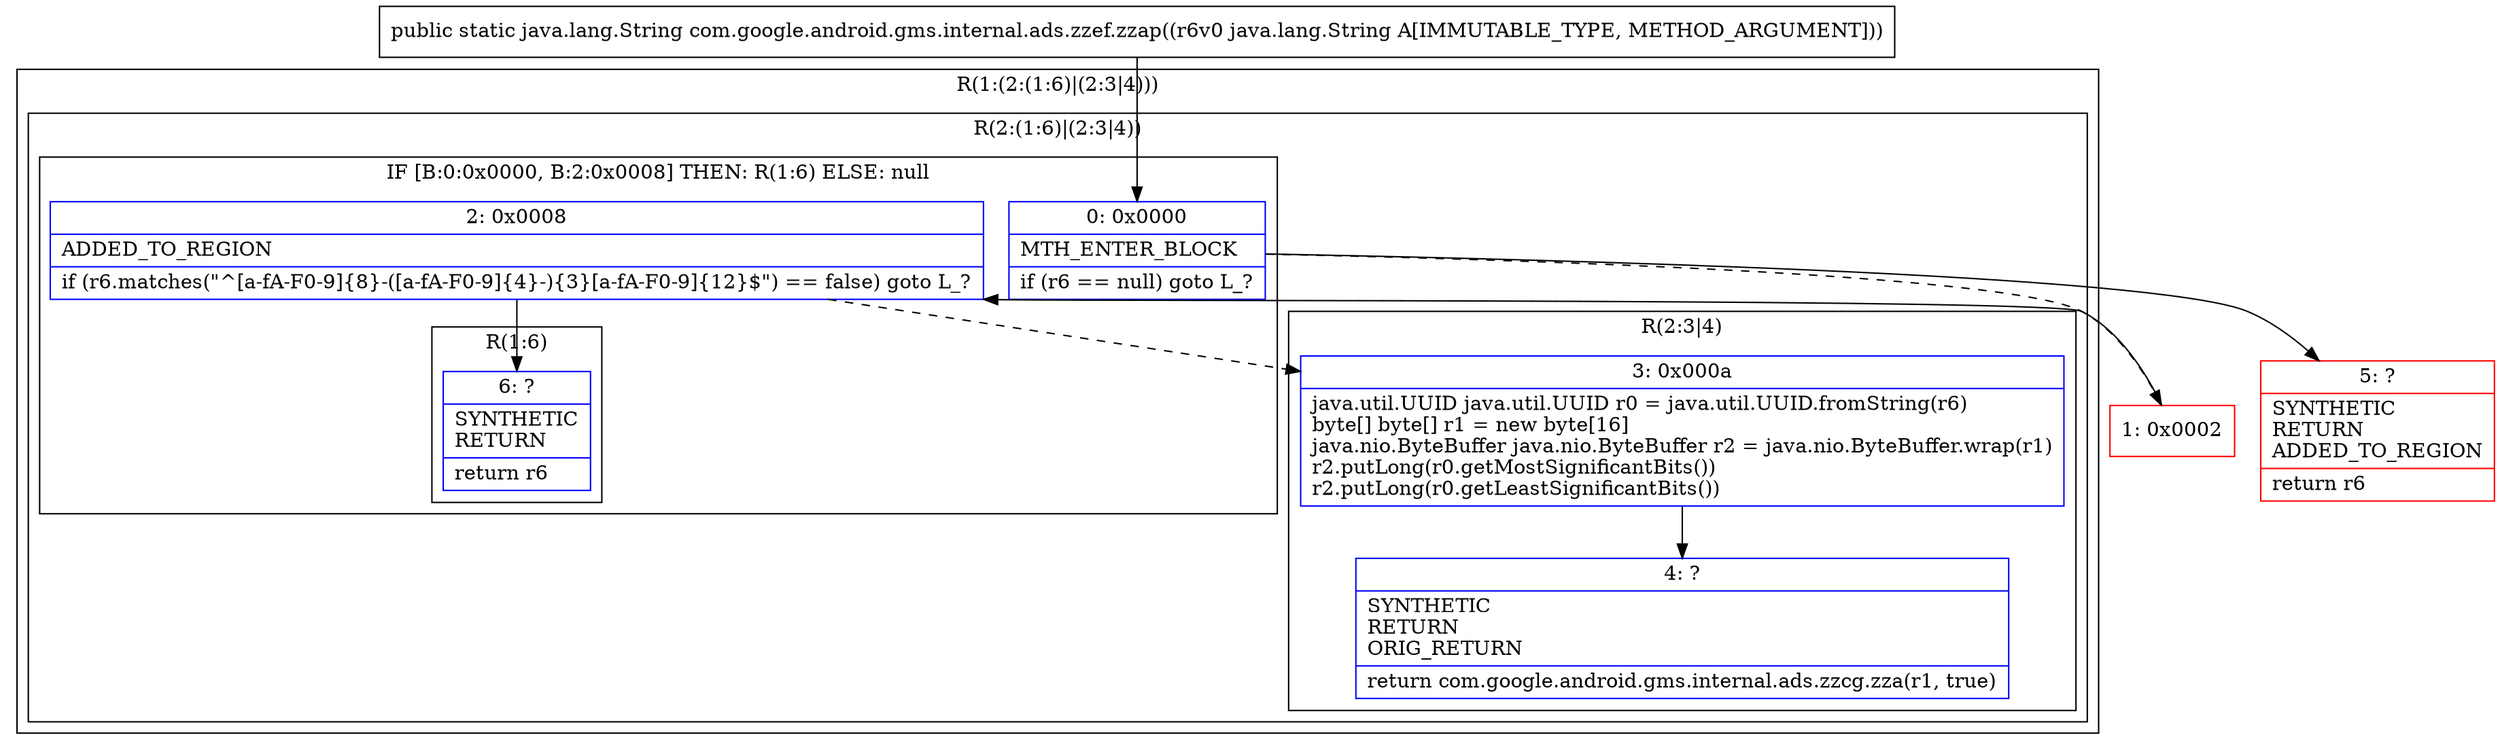 digraph "CFG forcom.google.android.gms.internal.ads.zzef.zzap(Ljava\/lang\/String;)Ljava\/lang\/String;" {
subgraph cluster_Region_635470847 {
label = "R(1:(2:(1:6)|(2:3|4)))";
node [shape=record,color=blue];
subgraph cluster_Region_1955664248 {
label = "R(2:(1:6)|(2:3|4))";
node [shape=record,color=blue];
subgraph cluster_IfRegion_472178942 {
label = "IF [B:0:0x0000, B:2:0x0008] THEN: R(1:6) ELSE: null";
node [shape=record,color=blue];
Node_0 [shape=record,label="{0\:\ 0x0000|MTH_ENTER_BLOCK\l|if (r6 == null) goto L_?\l}"];
Node_2 [shape=record,label="{2\:\ 0x0008|ADDED_TO_REGION\l|if (r6.matches(\"^[a\-fA\-F0\-9]\{8\}\-([a\-fA\-F0\-9]\{4\}\-)\{3\}[a\-fA\-F0\-9]\{12\}$\") == false) goto L_?\l}"];
subgraph cluster_Region_2006976494 {
label = "R(1:6)";
node [shape=record,color=blue];
Node_6 [shape=record,label="{6\:\ ?|SYNTHETIC\lRETURN\l|return r6\l}"];
}
}
subgraph cluster_Region_1982476980 {
label = "R(2:3|4)";
node [shape=record,color=blue];
Node_3 [shape=record,label="{3\:\ 0x000a|java.util.UUID java.util.UUID r0 = java.util.UUID.fromString(r6)\lbyte[] byte[] r1 = new byte[16]\ljava.nio.ByteBuffer java.nio.ByteBuffer r2 = java.nio.ByteBuffer.wrap(r1)\lr2.putLong(r0.getMostSignificantBits())\lr2.putLong(r0.getLeastSignificantBits())\l}"];
Node_4 [shape=record,label="{4\:\ ?|SYNTHETIC\lRETURN\lORIG_RETURN\l|return com.google.android.gms.internal.ads.zzcg.zza(r1, true)\l}"];
}
}
}
Node_1 [shape=record,color=red,label="{1\:\ 0x0002}"];
Node_5 [shape=record,color=red,label="{5\:\ ?|SYNTHETIC\lRETURN\lADDED_TO_REGION\l|return r6\l}"];
MethodNode[shape=record,label="{public static java.lang.String com.google.android.gms.internal.ads.zzef.zzap((r6v0 java.lang.String A[IMMUTABLE_TYPE, METHOD_ARGUMENT])) }"];
MethodNode -> Node_0;
Node_0 -> Node_1[style=dashed];
Node_0 -> Node_5;
Node_2 -> Node_3[style=dashed];
Node_2 -> Node_6;
Node_3 -> Node_4;
Node_1 -> Node_2;
}

